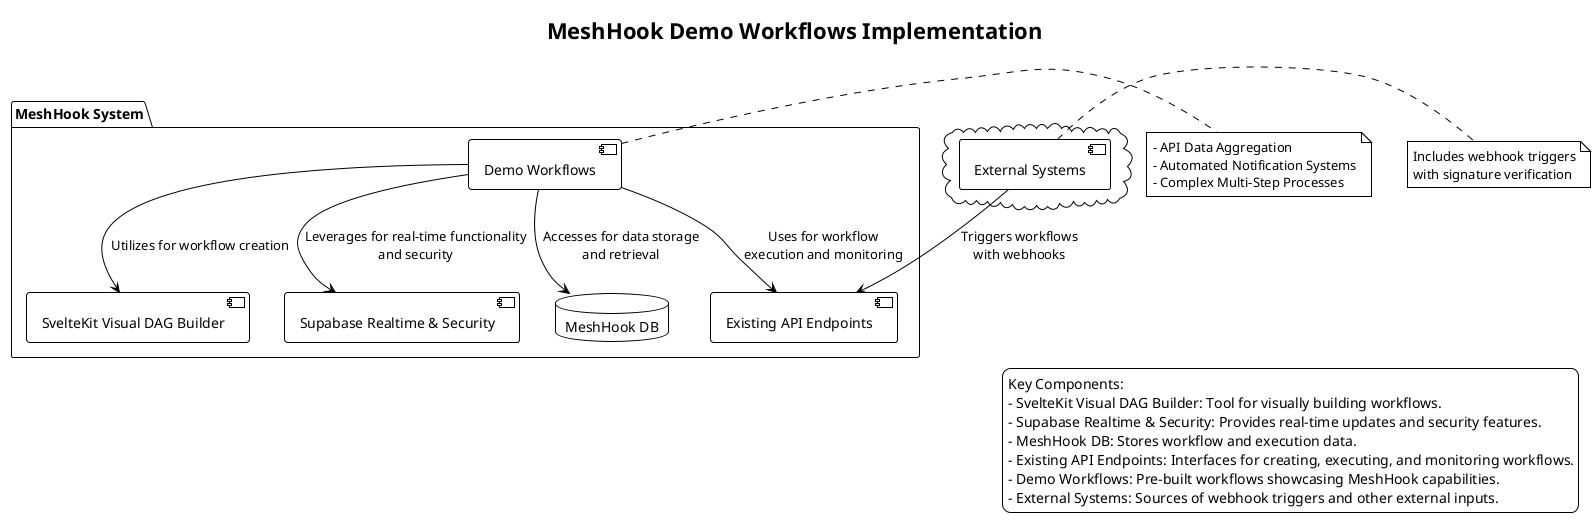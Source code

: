 @startuml
!theme plain

title MeshHook Demo Workflows Implementation

package "MeshHook System" {
    [SvelteKit Visual DAG Builder] as DAG
    [Supabase Realtime & Security] as Supabase
    database "MeshHook DB" as DB
    [Existing API Endpoints] as API
    [Demo Workflows] as Demos
}

cloud {
    [External Systems] as External
}

Demos --> DAG : Utilizes for workflow creation
Demos --> Supabase : Leverages for real-time functionality\nand security
Demos --> API : Uses for workflow\nexecution and monitoring
Demos --> DB : Accesses for data storage\nand retrieval
External --> API : Triggers workflows\nwith webhooks

note right of Demos : - API Data Aggregation\n- Automated Notification Systems\n- Complex Multi-Step Processes

note right of External : Includes webhook triggers\nwith signature verification

legend right
  Key Components:
  - SvelteKit Visual DAG Builder: Tool for visually building workflows.
  - Supabase Realtime & Security: Provides real-time updates and security features.
  - MeshHook DB: Stores workflow and execution data.
  - Existing API Endpoints: Interfaces for creating, executing, and monitoring workflows.
  - Demo Workflows: Pre-built workflows showcasing MeshHook capabilities.
  - External Systems: Sources of webhook triggers and other external inputs.
endlegend

@enduml